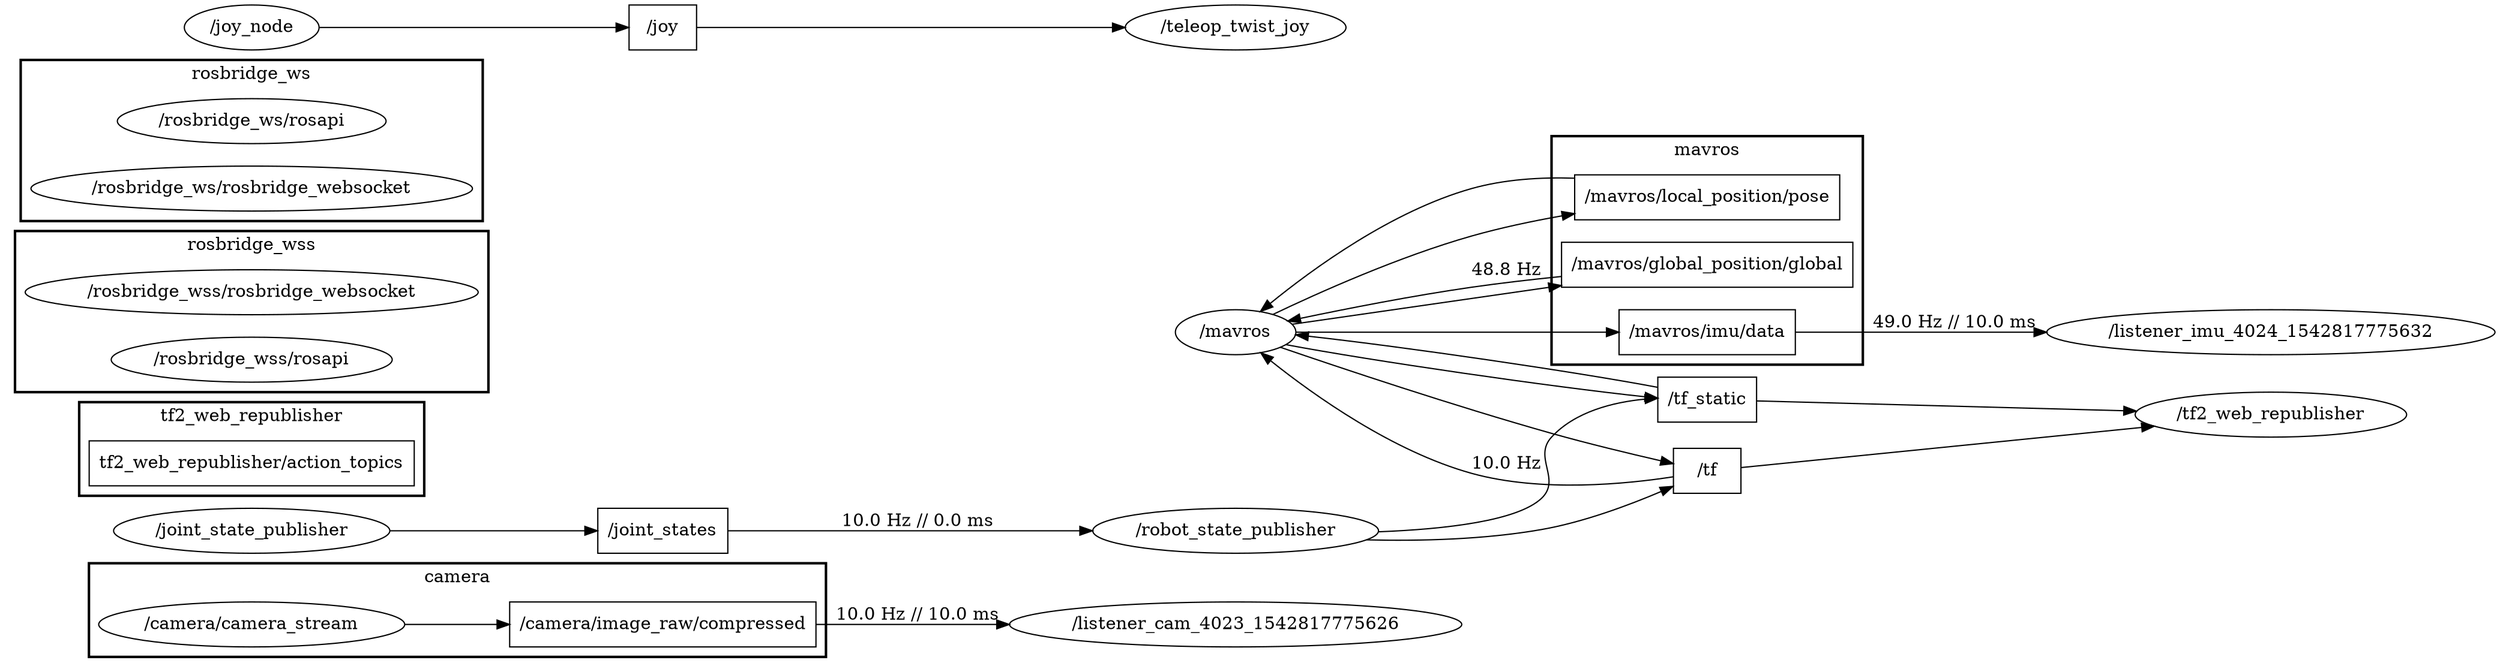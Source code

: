 digraph graphname {
	graph [bb="0,0,1799.8,548",
		compound=True,
		rank=same,
		rankdir=LR,
		ranksep=0.2
	];
	node [label="\N"];
	subgraph cluster_camera {
		graph [bb="53.496,8,524.07,83",
			compound=True,
			label=camera,
			lheight=0.21,
			lp="288.79,71.5",
			lwidth=0.56,
			rank=same,
			rankdir=LR,
			ranksep=0.2,
			style=bold
		];
		t___camera__image_raw__compressed		 [URL=topic_3A__camera__image_raw__compressed,
			height=0.5,
			label="/camera/image_raw/compressed",
			pos="419.57,34",
			shape=box,
			tooltip="topic:/camera/image_raw/compressed",
			width=2.6806];
		n___camera__camera_stream		 [URL=__camera__camera_stream,
			height=0.5,
			label="/camera/camera_stream",
			pos="157.04,34",
			shape=ellipse,
			tooltip="/camera/camera_stream",
			width=2.6539];
		n___camera__camera_stream -> t___camera__image_raw__compressed		 [penwidth=1,
			pos="e,322.97,34 252.83,34 272.38,34 293.07,34 312.97,34"];
	}
	subgraph cluster_mavros {
		graph [bb="1196.7,135,1398.7,318",
			compound=True,
			label=mavros,
			lheight=0.21,
			lp="1297.7,306.5",
			lwidth=0.57,
			rank=same,
			rankdir=LR,
			ranksep=0.2,
			style=bold
		];
		t___mavros__local_position__pose		 [URL=topic_3A__mavros__local_position__pose,
			height=0.5,
			label="/mavros/local_position/pose",
			pos="1297.7,215",
			shape=box,
			tooltip="topic:/mavros/local_position/pose",
			width=2.3611];
		t___mavros__global_position__global		 [URL=topic_3A__mavros__global_position__global,
			height=0.5,
			label="/mavros/global_position/global",
			pos="1297.7,269",
			shape=box,
			tooltip="topic:/mavros/global_position/global",
			width=2.5833];
		t___mavros__imu__data		 [URL=topic_3A__mavros__imu__data,
			height=0.5,
			label="/mavros/imu/data",
			pos="1297.7,161",
			shape=box,
			tooltip="topic:/mavros/imu/data",
			width=1.5694];
	}
	subgraph cluster_tf2_web_republisher {
		graph [bb="47.037,191,267.04,266",
			compound=True,
			label=tf2_web_republisher,
			lheight=0.21,
			lp="157.04,254.5",
			lwidth=1.56,
			rank=same,
			rankdir=LR,
			ranksep=0.2,
			style=bold
		];
		n___tf2_web_republisher__action_topics		 [URL=topic_3Atf2_web_republisher__action_topics,
			height=0.5,
			label="tf2_web_republisher/action_topics",
			pos="157.04,217",
			shape=box,
			tooltip="topic:tf2_web_republisher/action_topics",
			width=2.8333];
	}
	subgraph cluster_rosbridge_wss {
		graph [bb="8,274,306.07,403",
			compound=True,
			label=rosbridge_wss,
			lheight=0.21,
			lp="157.04,391.5",
			lwidth=1.10,
			rank=same,
			rankdir=LR,
			ranksep=0.2,
			style=bold
		];
		n___rosbridge_wss__rosbridge_websocket		 [URL=__rosbridge_wss__rosbridge_websocket,
			height=0.5,
			label="/rosbridge_wss/rosbridge_websocket",
			pos="157.04,354",
			shape=ellipse,
			tooltip="/rosbridge_wss/rosbridge_websocket",
			width=3.9177];
		n___rosbridge_wss__rosapi		 [URL=__rosbridge_wss__rosapi,
			height=0.5,
			label="/rosbridge_wss/rosapi",
			pos="157.04,300",
			shape=ellipse,
			tooltip="/rosbridge_wss/rosapi",
			width=2.4373];
	}
	subgraph cluster_rosbridge_ws {
		graph [bb="11.25,411,302.83,540",
			compound=True,
			label=rosbridge_ws,
			lheight=0.21,
			lp="157.04,528.5",
			lwidth=1.01,
			rank=same,
			rankdir=LR,
			ranksep=0.2,
			style=bold
		];
		n___rosbridge_ws__rosapi		 [URL=__rosbridge_ws__rosapi,
			height=0.5,
			label="/rosbridge_ws/rosapi",
			pos="157.04,491",
			shape=ellipse,
			tooltip="/rosbridge_ws/rosapi",
			width=2.347];
		n___rosbridge_ws__rosbridge_websocket		 [URL=__rosbridge_ws__rosbridge_websocket,
			height=0.5,
			label="/rosbridge_ws/rosbridge_websocket",
			pos="157.04,437",
			shape=ellipse,
			tooltip="/rosbridge_ws/rosbridge_websocket",
			width=3.8274];
	}
	n___listener_cam_4023_1542817775626	 [URL=__listener_cam_4023_1542817775626,
		height=0.5,
		label="/listener_cam_4023_1542817775626",
		pos="784.76,34",
		shape=ellipse,
		tooltip="/listener_cam_4023_1542817775626",
		width=3.9358];
	t___camera__image_raw__compressed -> n___listener_cam_4023_1542817775626	 [colorB=0,
		colorG=255,
		colorR=31,
		label="\n10.0 Hz // 10.0 ms",
		lp="583.57,49.5",
		penwidth=1,
		pos="e,642.83,34 516.47,34 552.05,34 593.31,34 632.62,34"];
	t___tf	 [URL=topic_3A__tf,
		height=0.5,
		label="/tf",
		pos="970.45,143",
		shape=box,
		tooltip="topic:/tf",
		width=0.75];
	n___mavros	 [URL=__mavros,
		height=0.5,
		label="/mavros",
		pos="1097.1,176",
		shape=ellipse,
		tooltip="/mavros",
		width=1.1013];
	t___tf -> n___mavros	 [colorB=0,
		colorG=0,
		colorR=0,
		label="\n10.0 Hz",
		lp="1027.4,180.5",
		penwidth=1,
		pos="e,1061.1,168.14 997.75,151.72 1000.3,152.52 1002.9,153.29 1005.4,154 1020.3,158.19 1036.6,162.3 1051.2,165.81"];
	n___tf2_web_republisher	 [URL=__tf2_web_republisher,
		height=0.5,
		label="/tf2_web_republisher",
		pos="1658.8,83",
		shape=ellipse,
		tooltip="/tf2_web_republisher",
		width=2.3831];
	t___tf -> n___tf2_web_republisher	 [penwidth=1,
		pos="e,1579.8,75.764 997.66,133.14 1039.2,118.11 1122.9,90.129 1196.7,80 1325.5,62.331 1476.5,68.289 1569.6,75.006"];
	t___mavros__local_position__pose -> n___mavros	 [penwidth=1,
		pos="e,1134.1,183.06 1212.4,198.44 1188.9,193.83 1164.3,189 1144,185.01"];
	t___mavros__global_position__global -> n___mavros	 [colorB=0,
		colorG=0,
		colorR=0,
		label="\n48.8 Hz",
		lp="1166.7,278.5",
		penwidth=1,
		pos="e,1105.2,193.82 1204.4,266.62 1183.6,262.86 1162.4,256.25 1144.7,245 1129.1,235.07 1117.5,217.83 1109.7,203.06"];
	n___listener_imu_4024_1542817775632	 [URL=__listener_imu_4024_1542817775632,
		height=0.5,
		label="/listener_imu_4024_1542817775632",
		pos="1658.8,161",
		shape=ellipse,
		tooltip="/listener_imu_4024_1542817775632",
		width=3.9177];
	t___mavros__imu__data -> n___listener_imu_4024_1542817775632	 [colorB=0,
		colorG=255,
		colorR=36,
		label="\n49.0 Hz // 10.0 ms",
		lp="1458.2,176.5",
		penwidth=1,
		pos="e,1517.4,161 1354.4,161 1395.4,161 1453.2,161 1507.3,161"];
	t___tf_static	 [URL=topic_3A__tf_static,
		height=0.5,
		label="/tf_static",
		pos="1297.7,107",
		shape=box,
		tooltip="topic:/tf_static",
		width=0.88889];
	t___tf_static -> n___mavros	 [penwidth=1,
		pos="e,1131.7,166.68 1265.7,120.56 1245.7,126 1219.4,132.21 1196.7,140 1178.1,146.41 1158.3,155.08 1141.3,162.49"];
	t___tf_static -> n___tf2_web_republisher	 [penwidth=1,
		pos="e,1576.7,88.418 1330,104.91 1382.1,101.43 1488.9,94.288 1566.5,89.104"];
	t___joy	 [URL=topic_3A__joy,
		height=0.5,
		label="/joy",
		pos="419.57,163",
		shape=box,
		tooltip="topic:/joy",
		width=0.75];
	n___teleop_twist_joy	 [URL=__teleop_twist_joy,
		height=0.5,
		label="/teleop_twist_joy",
		pos="784.76,163",
		shape=ellipse,
		tooltip="/teleop_twist_joy",
		width=1.9859];
	t___joy -> n___teleop_twist_joy	 [penwidth=1,
		pos="e,713.2,163 446.69,163 499.57,163 621.19,163 702.94,163"];
	t___joint_states	 [URL=topic_3A__joint_states,
		height=0.5,
		label="/joint_states",
		pos="419.57,109",
		shape=box,
		tooltip="topic:/joint_states",
		width=1.1389];
	n___robot_state_publisher	 [URL=__robot_state_publisher,
		height=0.5,
		label="/robot_state_publisher",
		pos="784.76,109",
		shape=ellipse,
		tooltip="/robot_state_publisher",
		width=2.4734];
	t___joint_states -> n___robot_state_publisher	 [colorB=0,
		colorG=255,
		colorR=3,
		label="\n10.0 Hz // 0.0 ms",
		lp="583.57,124.5",
		penwidth=1,
		pos="e,695.71,109 460.83,109 514.63,109 611.74,109 685.47,109"];
	n___robot_state_publisher -> t___tf	 [penwidth=1,
		pos="e,943.16,138.13 851.04,121.08 878.71,126.2 909.89,131.98 933.31,136.31"];
	n___robot_state_publisher -> t___tf_static	 [penwidth=1,
		pos="e,1265.6,107.12 873.89,108.66 985.46,108.22 1173.1,107.48 1255.6,107.16"];
	n___mavros -> t___tf	 [penwidth=1,
		pos="e,997.76,146.32 1068.3,163.58 1062.2,161.15 1055.7,158.8 1049.4,157 1036.1,153.13 1021.1,150.14 1007.9,147.93"];
	n___mavros -> t___mavros__local_position__pose	 [penwidth=1,
		pos="e,1212.4,213.25 1121,190.64 1128.3,194.65 1136.6,198.57 1144.7,201 1163,206.49 1183,210 1202.3,212.21"];
	n___mavros -> t___mavros__global_position__global	 [penwidth=1,
		pos="e,1213.9,250.99 1112.9,192.58 1121.5,201.55 1133,212.33 1144.7,220 1162.7,231.71 1183.6,240.81 1204.2,247.82"];
	n___mavros -> t___mavros__imu__data	 [penwidth=1,
		pos="e,1240.9,165.22 1136.4,173.11 1163.2,171.09 1199.6,168.34 1230.9,165.97"];
	n___mavros -> t___tf_static	 [penwidth=1,
		pos="e,1265.7,105.14 1115.9,160 1135.3,147.7 1167.6,132.06 1196.7,122 1215.7,115.46 1237.4,110.03 1255.6,106.76"];
	n___joy_node	 [URL=__joy_node,
		height=0.5,
		label="/joy_node",
		pos="157.04,163",
		shape=ellipse,
		tooltip="/joy_node",
		width=1.2818];
	n___joy_node -> t___joy	 [penwidth=1,
		pos="e,392.35,163 203.42,163 254.14,163 335.27,163 382.07,163"];
	n___joint_state_publisher	 [URL=__joint_state_publisher,
		height=0.5,
		label="/joint_state_publisher",
		pos="157.04,109",
		shape=ellipse,
		tooltip="/joint_state_publisher",
		width=2.4192];
	n___joint_state_publisher -> t___joint_states	 [penwidth=1,
		pos="e,378.35,109 244.43,109 285.37,109 332.86,109 367.9,109"];
}
